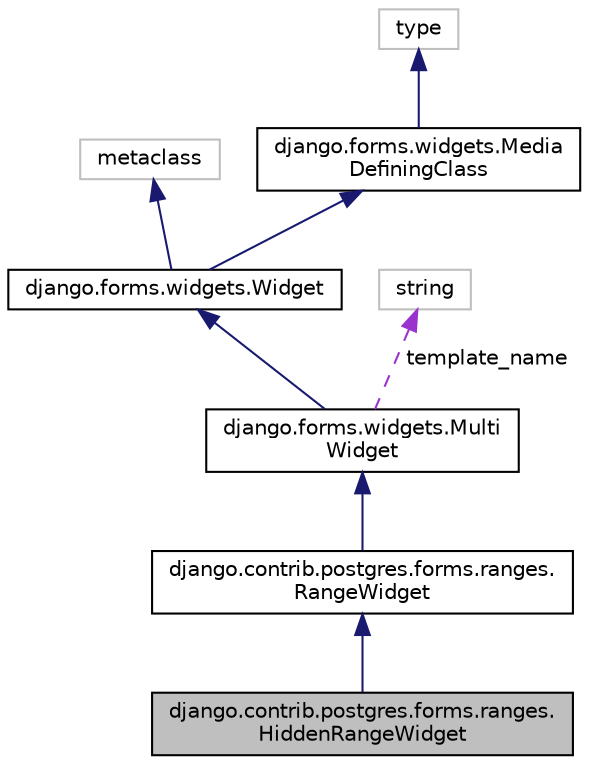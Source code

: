 digraph "django.contrib.postgres.forms.ranges.HiddenRangeWidget"
{
 // LATEX_PDF_SIZE
  edge [fontname="Helvetica",fontsize="10",labelfontname="Helvetica",labelfontsize="10"];
  node [fontname="Helvetica",fontsize="10",shape=record];
  Node1 [label="django.contrib.postgres.forms.ranges.\lHiddenRangeWidget",height=0.2,width=0.4,color="black", fillcolor="grey75", style="filled", fontcolor="black",tooltip=" "];
  Node2 -> Node1 [dir="back",color="midnightblue",fontsize="10",style="solid"];
  Node2 [label="django.contrib.postgres.forms.ranges.\lRangeWidget",height=0.2,width=0.4,color="black", fillcolor="white", style="filled",URL="$classdjango_1_1contrib_1_1postgres_1_1forms_1_1ranges_1_1_range_widget.html",tooltip=" "];
  Node3 -> Node2 [dir="back",color="midnightblue",fontsize="10",style="solid"];
  Node3 [label="django.forms.widgets.Multi\lWidget",height=0.2,width=0.4,color="black", fillcolor="white", style="filled",URL="$classdjango_1_1forms_1_1widgets_1_1_multi_widget.html",tooltip=" "];
  Node4 -> Node3 [dir="back",color="midnightblue",fontsize="10",style="solid"];
  Node4 [label="django.forms.widgets.Widget",height=0.2,width=0.4,color="black", fillcolor="white", style="filled",URL="$classdjango_1_1forms_1_1widgets_1_1_widget.html",tooltip=" "];
  Node5 -> Node4 [dir="back",color="midnightblue",fontsize="10",style="solid"];
  Node5 [label="metaclass",height=0.2,width=0.4,color="grey75", fillcolor="white", style="filled",tooltip=" "];
  Node6 -> Node4 [dir="back",color="midnightblue",fontsize="10",style="solid"];
  Node6 [label="django.forms.widgets.Media\lDefiningClass",height=0.2,width=0.4,color="black", fillcolor="white", style="filled",URL="$classdjango_1_1forms_1_1widgets_1_1_media_defining_class.html",tooltip=" "];
  Node7 -> Node6 [dir="back",color="midnightblue",fontsize="10",style="solid"];
  Node7 [label="type",height=0.2,width=0.4,color="grey75", fillcolor="white", style="filled",tooltip=" "];
  Node8 -> Node3 [dir="back",color="darkorchid3",fontsize="10",style="dashed",label=" template_name" ];
  Node8 [label="string",height=0.2,width=0.4,color="grey75", fillcolor="white", style="filled",tooltip=" "];
}
